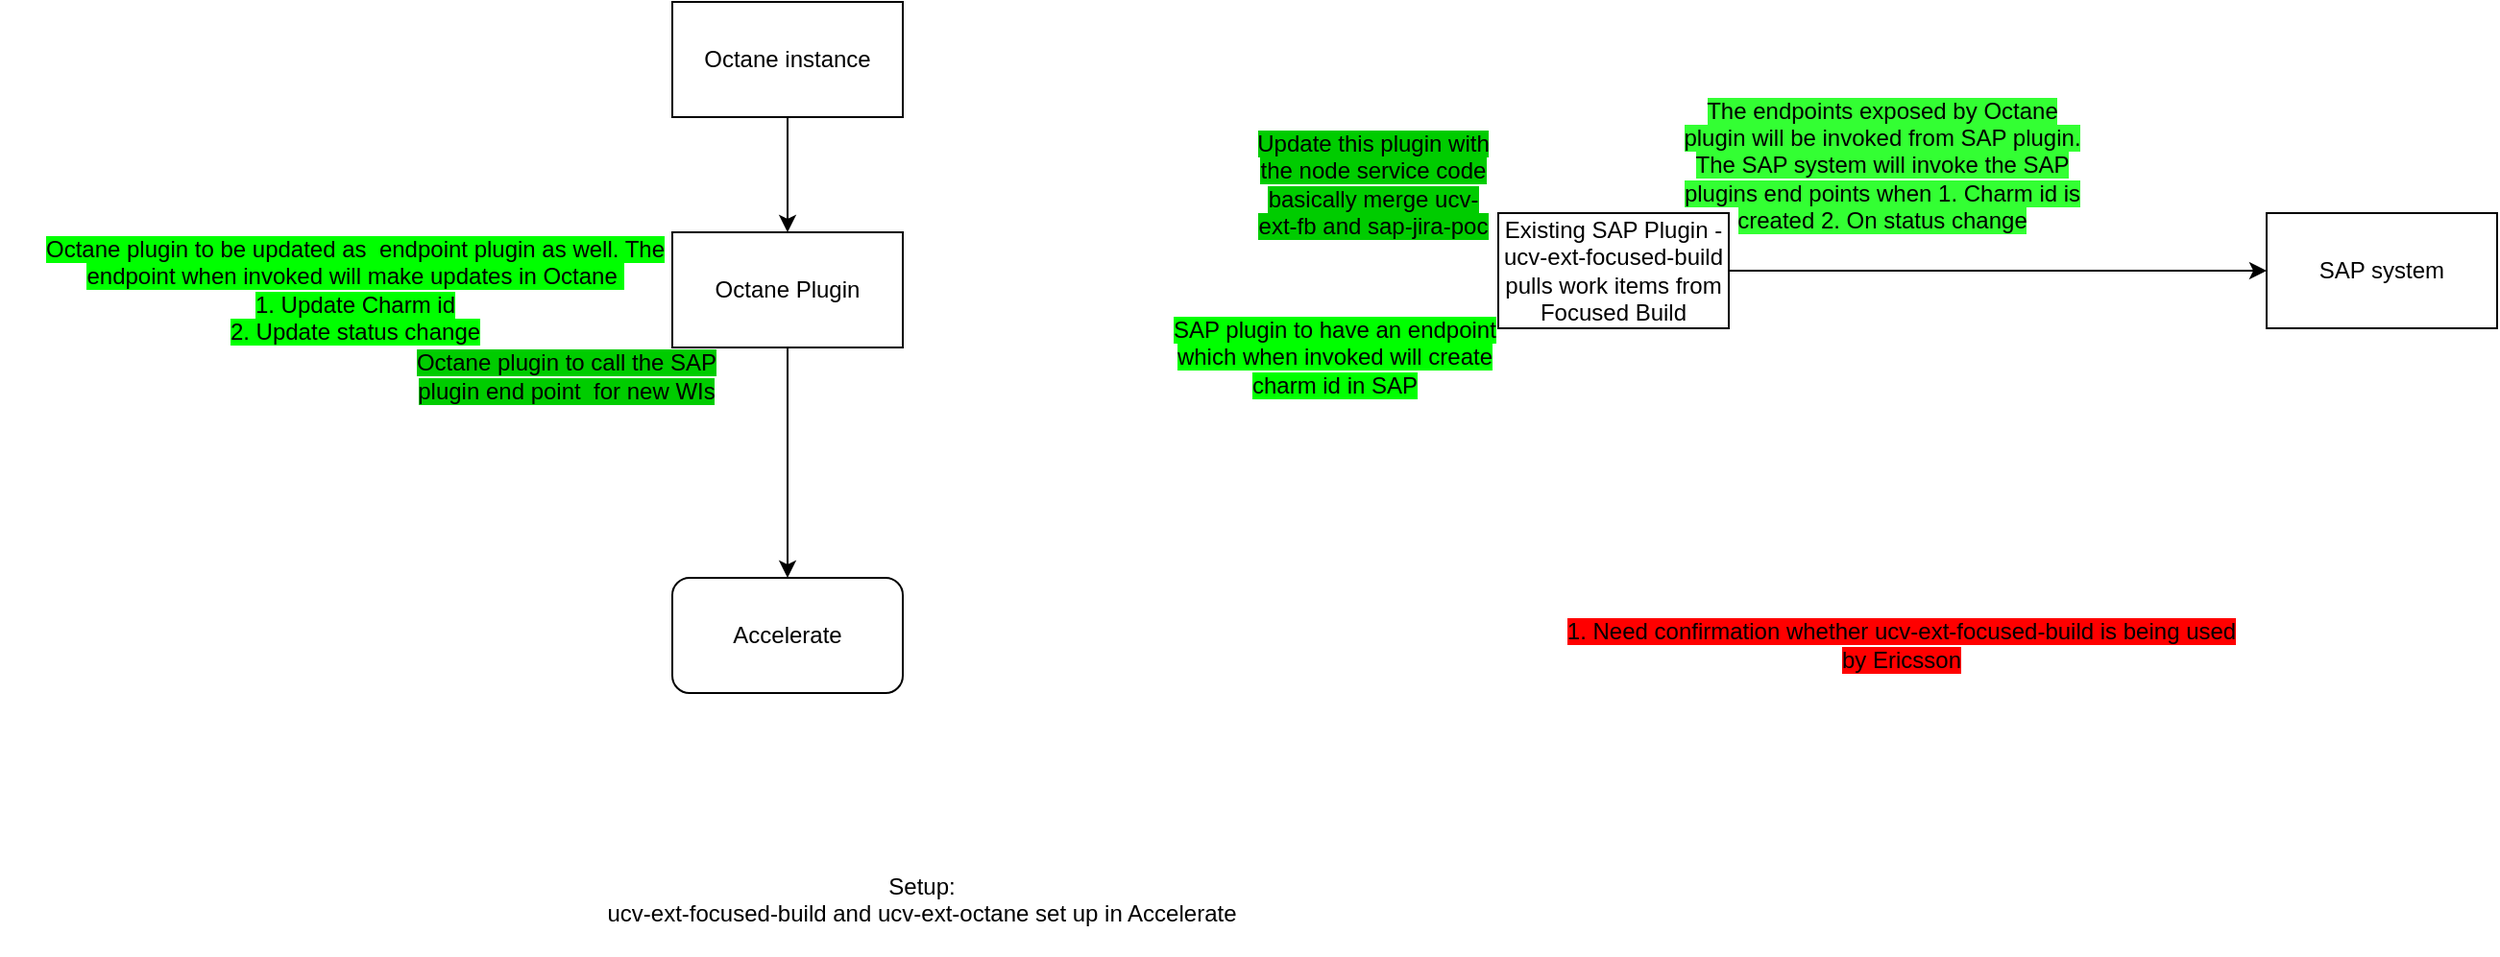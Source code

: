 <mxfile version="15.5.4" type="github">
  <diagram id="jyJYbjObPVyAfR9zch3Q" name="Page-1">
    <mxGraphModel dx="2264" dy="754" grid="1" gridSize="10" guides="1" tooltips="1" connect="1" arrows="1" fold="1" page="1" pageScale="1" pageWidth="850" pageHeight="1100" math="0" shadow="0">
      <root>
        <mxCell id="0" />
        <mxCell id="1" parent="0" />
        <mxCell id="-wO7Nv5HzLpEiu3-Yih5-9" value="" style="edgeStyle=orthogonalEdgeStyle;rounded=0;orthogonalLoop=1;jettySize=auto;html=1;entryX=0.5;entryY=0;entryDx=0;entryDy=0;" edge="1" parent="1" source="-wO7Nv5HzLpEiu3-Yih5-1" target="-wO7Nv5HzLpEiu3-Yih5-3">
          <mxGeometry relative="1" as="geometry">
            <mxPoint x="180" y="330" as="targetPoint" />
          </mxGeometry>
        </mxCell>
        <mxCell id="-wO7Nv5HzLpEiu3-Yih5-1" value="Octane Plugin" style="rounded=0;whiteSpace=wrap;html=1;" vertex="1" parent="1">
          <mxGeometry x="120" y="190" width="120" height="60" as="geometry" />
        </mxCell>
        <mxCell id="-wO7Nv5HzLpEiu3-Yih5-15" style="edgeStyle=orthogonalEdgeStyle;rounded=0;orthogonalLoop=1;jettySize=auto;html=1;entryX=0;entryY=0.5;entryDx=0;entryDy=0;" edge="1" parent="1" source="-wO7Nv5HzLpEiu3-Yih5-2" target="-wO7Nv5HzLpEiu3-Yih5-14">
          <mxGeometry relative="1" as="geometry" />
        </mxCell>
        <mxCell id="-wO7Nv5HzLpEiu3-Yih5-2" value="Existing SAP Plugin - ucv-ext-focused-build pulls work items from Focused Build" style="rounded=0;whiteSpace=wrap;html=1;" vertex="1" parent="1">
          <mxGeometry x="550" y="180" width="120" height="60" as="geometry" />
        </mxCell>
        <mxCell id="-wO7Nv5HzLpEiu3-Yih5-3" value="Accelerate" style="rounded=1;whiteSpace=wrap;html=1;" vertex="1" parent="1">
          <mxGeometry x="120" y="370" width="120" height="60" as="geometry" />
        </mxCell>
        <mxCell id="-wO7Nv5HzLpEiu3-Yih5-6" value="" style="edgeStyle=orthogonalEdgeStyle;rounded=0;orthogonalLoop=1;jettySize=auto;html=1;" edge="1" parent="1" source="-wO7Nv5HzLpEiu3-Yih5-5" target="-wO7Nv5HzLpEiu3-Yih5-1">
          <mxGeometry relative="1" as="geometry" />
        </mxCell>
        <mxCell id="-wO7Nv5HzLpEiu3-Yih5-5" value="Octane instance" style="rounded=0;whiteSpace=wrap;html=1;" vertex="1" parent="1">
          <mxGeometry x="120" y="70" width="120" height="60" as="geometry" />
        </mxCell>
        <mxCell id="-wO7Nv5HzLpEiu3-Yih5-11" value="&lt;span style=&quot;background-color: rgb(0 , 255 , 0)&quot;&gt;Octane plugin to be updated as&amp;nbsp; endpoint plugin as well. The endpoint when invoked will make updates in Octane&amp;nbsp;&lt;br&gt;1. Update Charm id&lt;br&gt;2. Update status change&lt;/span&gt;" style="text;html=1;strokeColor=none;fillColor=none;align=center;verticalAlign=middle;whiteSpace=wrap;rounded=0;" vertex="1" parent="1">
          <mxGeometry x="-230" y="205" width="370" height="30" as="geometry" />
        </mxCell>
        <mxCell id="-wO7Nv5HzLpEiu3-Yih5-12" value="&lt;span style=&quot;background-color: rgb(51 , 255 , 51)&quot;&gt;The endpoints exposed by Octane plugin will be invoked from SAP plugin. The SAP system will invoke the SAP plugins end points when 1. Charm id is created 2. On status change&lt;/span&gt;" style="text;html=1;strokeColor=none;fillColor=none;align=center;verticalAlign=middle;whiteSpace=wrap;rounded=0;" vertex="1" parent="1">
          <mxGeometry x="640" y="140" width="220" height="30" as="geometry" />
        </mxCell>
        <mxCell id="-wO7Nv5HzLpEiu3-Yih5-13" value="&lt;span style=&quot;background-color: rgb(0 , 204 , 0)&quot;&gt;Update this plugin with the node service code basically merge ucv-ext-fb and sap-jira-poc&lt;/span&gt;" style="text;html=1;strokeColor=none;fillColor=none;align=center;verticalAlign=middle;whiteSpace=wrap;rounded=0;" vertex="1" parent="1">
          <mxGeometry x="420" y="150" width="130" height="30" as="geometry" />
        </mxCell>
        <mxCell id="-wO7Nv5HzLpEiu3-Yih5-14" value="SAP system" style="rounded=0;whiteSpace=wrap;html=1;" vertex="1" parent="1">
          <mxGeometry x="950" y="180" width="120" height="60" as="geometry" />
        </mxCell>
        <mxCell id="-wO7Nv5HzLpEiu3-Yih5-17" value="&lt;span style=&quot;background-color: rgb(0 , 204 , 0)&quot;&gt;Octane plugin to call the SAP plugin end point&amp;nbsp; for new WIs&lt;/span&gt;" style="text;html=1;strokeColor=none;fillColor=none;align=center;verticalAlign=middle;whiteSpace=wrap;rounded=0;" vertex="1" parent="1">
          <mxGeometry x="-30" y="250" width="190" height="30" as="geometry" />
        </mxCell>
        <mxCell id="-wO7Nv5HzLpEiu3-Yih5-18" value="&lt;span style=&quot;background-color: rgb(0 , 255 , 0)&quot;&gt;SAP plugin to have an endpoint which when invoked will create charm id in SAP&lt;/span&gt;" style="text;html=1;strokeColor=none;fillColor=none;align=center;verticalAlign=middle;whiteSpace=wrap;rounded=0;" vertex="1" parent="1">
          <mxGeometry x="380" y="240" width="170" height="30" as="geometry" />
        </mxCell>
        <mxCell id="-wO7Nv5HzLpEiu3-Yih5-19" value="&lt;span style=&quot;background-color: rgb(255 , 0 , 0)&quot;&gt;1. Need confirmation whether ucv-ext-focused-build is being used by Ericsson&lt;/span&gt;" style="text;html=1;strokeColor=none;fillColor=none;align=center;verticalAlign=middle;whiteSpace=wrap;rounded=0;" vertex="1" parent="1">
          <mxGeometry x="580" y="390" width="360" height="30" as="geometry" />
        </mxCell>
        <mxCell id="-wO7Nv5HzLpEiu3-Yih5-21" value="Setup:&lt;br&gt;ucv-ext-focused-build and ucv-ext-octane set up in Accelerate&lt;br&gt;&lt;br&gt;" style="text;html=1;strokeColor=none;fillColor=none;align=center;verticalAlign=middle;whiteSpace=wrap;rounded=0;labelBackgroundColor=#FFFFFF;fontColor=#000000;" vertex="1" parent="1">
          <mxGeometry x="-40" y="530" width="580" height="30" as="geometry" />
        </mxCell>
      </root>
    </mxGraphModel>
  </diagram>
</mxfile>
